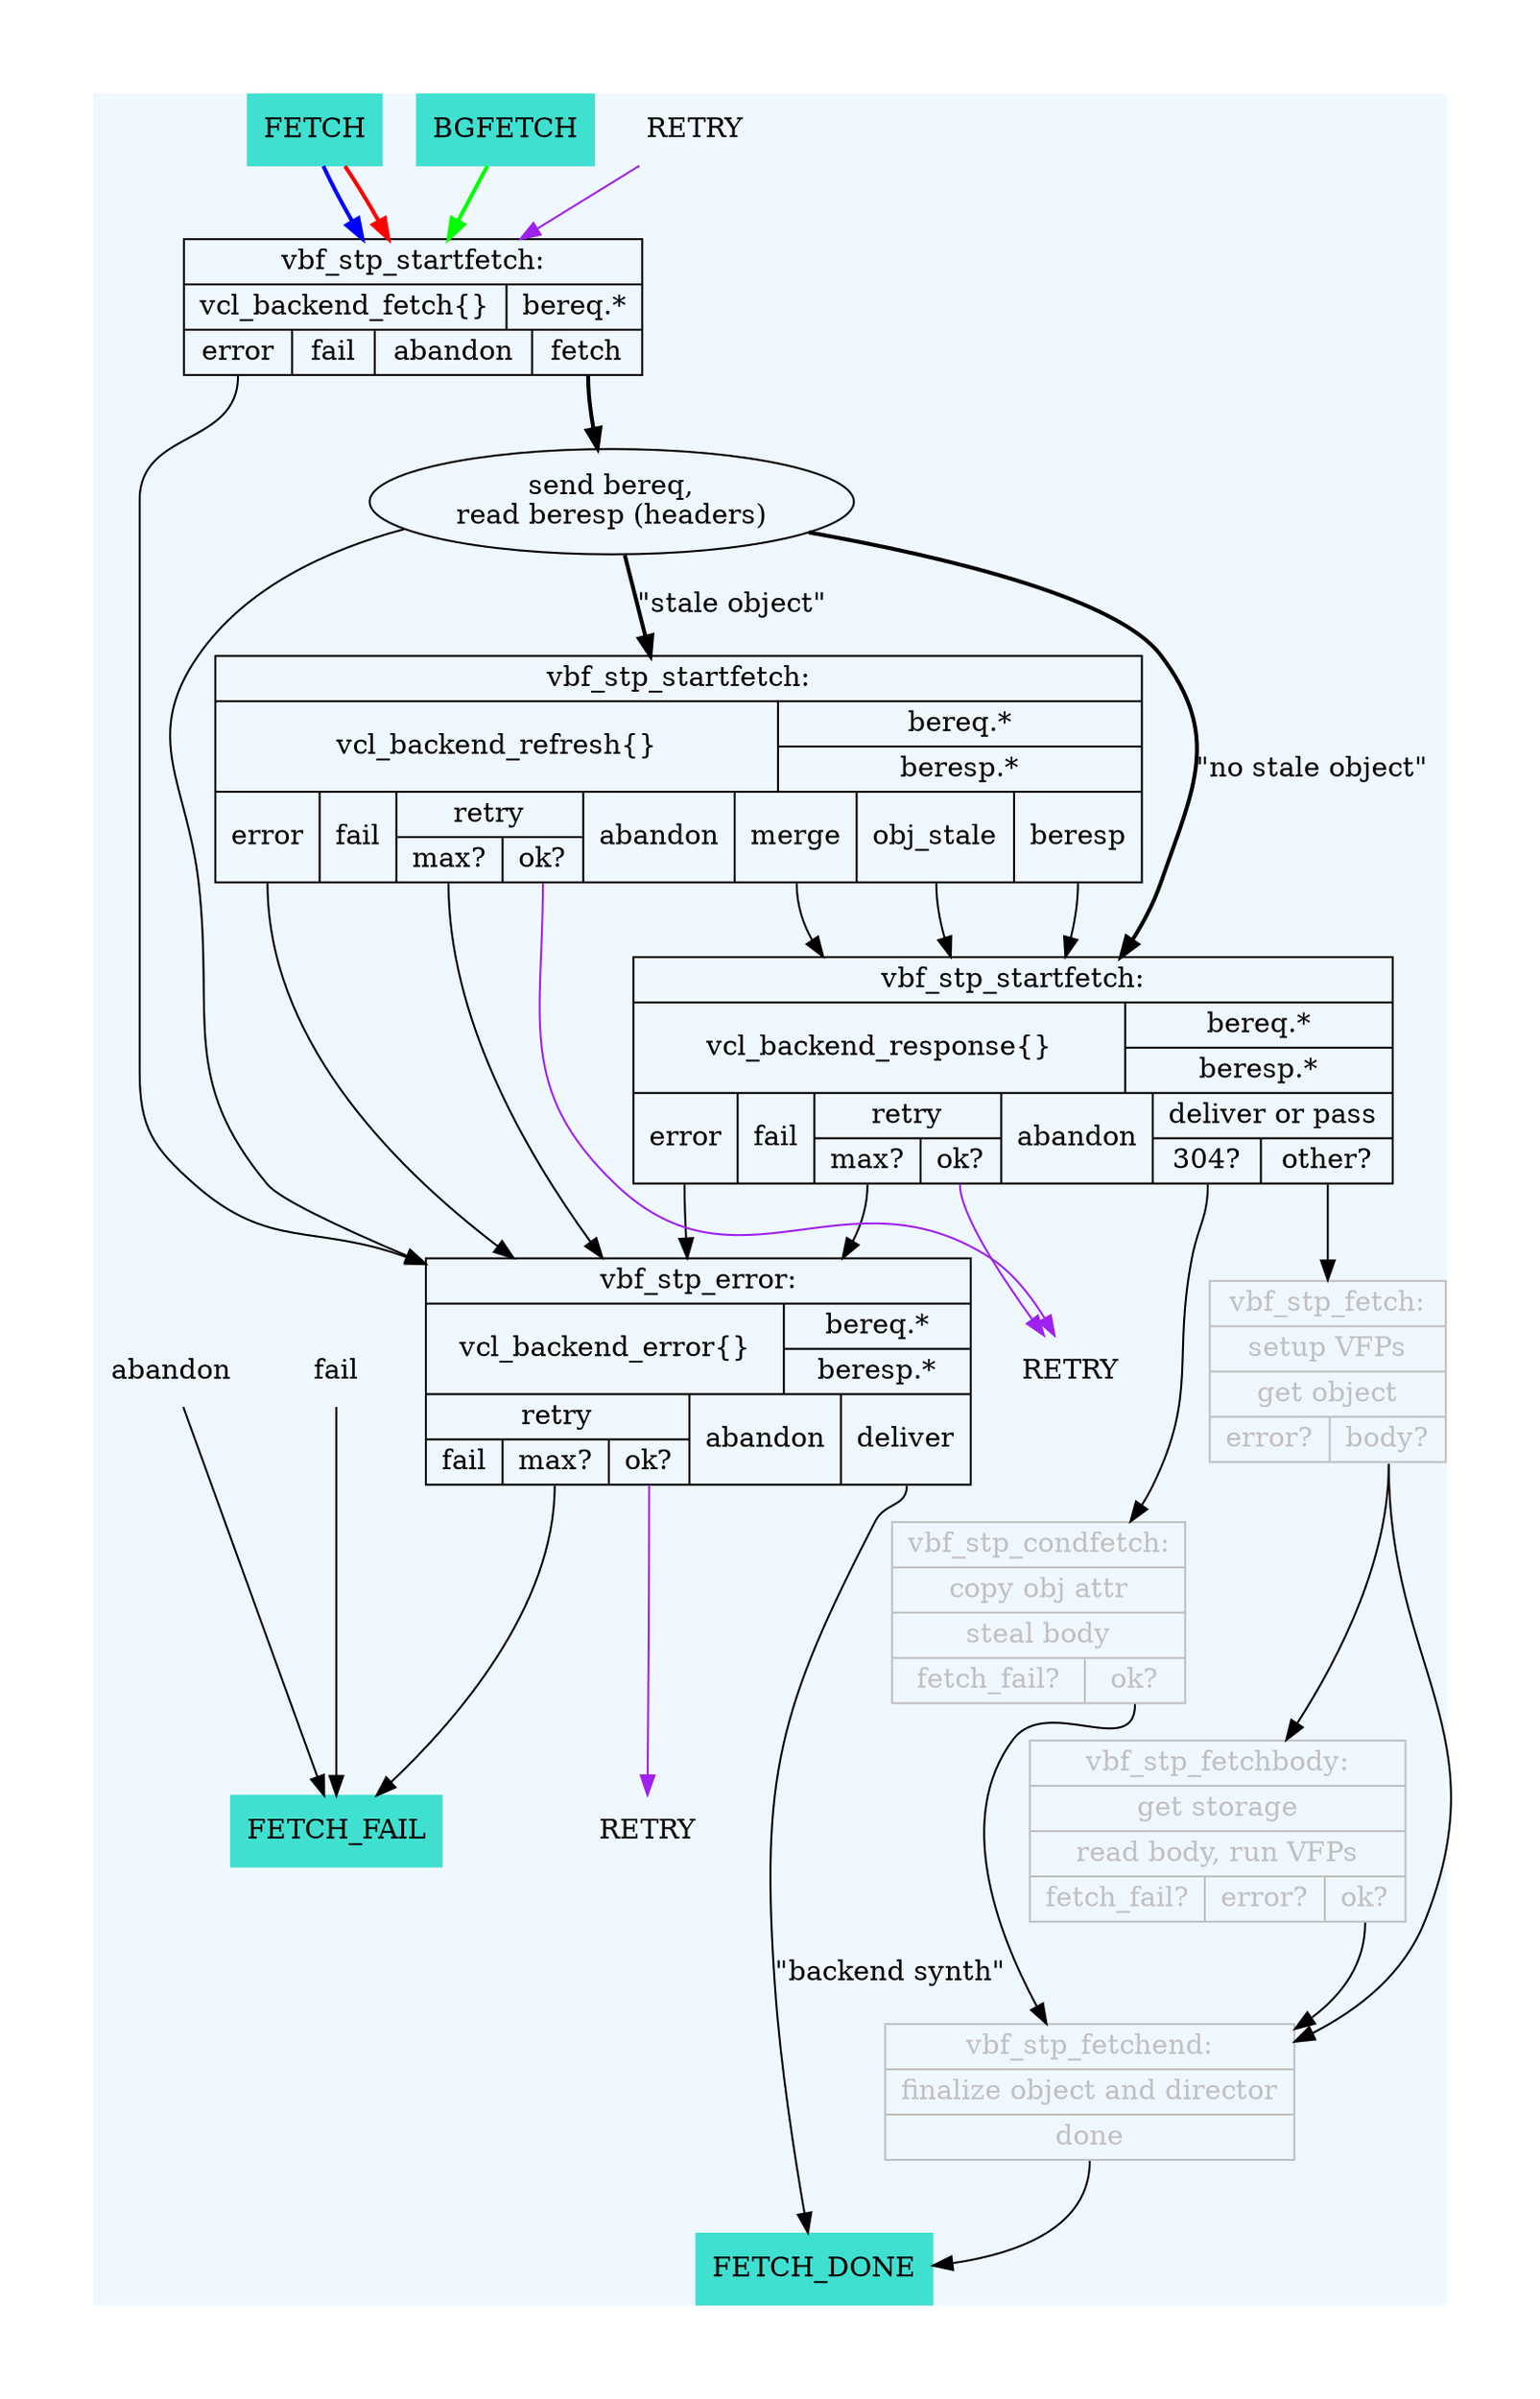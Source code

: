 /*
 * we should format labels in a readable form like
 *			    label="
 *			    {vbf_stp_startfetch:|
 *				    {vcl_backend_fetch\{\}|bereq.*}|
 *				    {abandon|
 *					    <fetch>fetch}}"
 *
 * <rant>
 * ... but some servers in the v-c.o build farm use old graphviz 2.26.3
 * which cannot handle labels with additional whitespace properly, so
 * for the time being we need to fall back into dark middle ages and
 * use illegibly long lines
 * </rant>
 * -- slink 20141013
 */

digraph cache_fetch {
	margin="0.5"
	center="1"

	/*** cache_fetch.c ***/
	subgraph cluster_backend {
		style=filled
		color=aliceblue
		RETRY [shape=plaintext]
		v_b_f_BGFETCH [label="BGFETCH",
			       shape=box,
			       style=filled,
			       color=turquoise]
		v_b_f_FETCH [label="FETCH",
			       shape=box,
			       style=filled,
			       color=turquoise]
		v_b_f_BGFETCH -> v_b_f [style=bold,color=green]
		v_b_f_FETCH -> v_b_f [style=bold,color=blue]
		v_b_f_FETCH -> v_b_f [style=bold,color=red]
		RETRY -> v_b_f [color=purple]
		/* vbf_stp_startfetch() */
		v_b_f [
			    shape=record
			    label="{vbf_stp_startfetch:|{vcl_backend_fetch\{\}|bereq.*}|{<error>error|fail|abandon|<fetch>fetch}}"
		]
		v_b_f:error:s -> v_b_e
		v_b_f:fetch:s -> v_b_hdrs [style=bold]
		v_b_hdrs [ label="send bereq,\nread beresp (headers)"]
		v_b_hdrs -> v_b_r [label="\"no stale object\""] [style=bold]
		v_b_hdrs -> v_b_e
		v_b_hdrs -> v_b_refresh [label="\"stale object\""] [style=bold]

		v_b_refresh [
			    shape=record
			    label="{vbf_stp_startfetch:|{vcl_backend_refresh\{\}|{bereq.*|beresp.*}}|{<error>error|fail|{retry|{<max>max?|<retry>ok?}}|abandon|<merge>merge|<stale>obj_stale|<beresp>beresp}}"
		]
		v_b_refresh:error:s -> v_b_e
		v_b_refresh:retry -> v_b_r_retry [color=purple]
		v_b_refresh:max -> v_b_e

		v_b_refresh:merge -> v_b_r
		v_b_refresh:beresp -> v_b_r
		v_b_refresh:stale -> v_b_r

		v_b_r [
			    shape=record
			    label="{vbf_stp_startfetch:|{vcl_backend_response\{\}|{bereq.*|beresp.*}}|{<error>error|fail|{retry|{<max>max?|<retry>ok?}}|abandon|{deliver or pass|{<fetch_304>304?|<non_304>other?}}}}"
		]
		v_b_r:error:s -> v_b_e
		v_b_r:retry -> v_b_r_retry [color=purple]
		v_b_r:max -> v_b_e
		v_b_r:fetch_304:s -> vbf_stp_condfetch
		v_b_r:non_304:s -> vbf_stp_fetch

		v_b_r_retry [label="RETRY",shape=plaintext]

		vbf_stp_fetchbody [
			       shape=record
			       fontcolor=grey
			       color=grey
			       label="{vbf_stp_fetchbody:|get storage|read body, run VFPs|{fetch_fail?|error?|<ok>ok?}}"
			       ]
		vbf_stp_fetchbody:ok:s -> vbf_stp_fetchend

		vbf_stp_fetch [
			       shape=record
			       fontcolor=grey
			       color=grey
			       label="{vbf_stp_fetch:|setup VFPs|get object|{error?|<body>body?}}"
			       ]
		vbf_stp_fetch:body:s -> vbf_stp_fetchbody
		vbf_stp_fetch:body:s -> vbf_stp_fetchend

		vbf_stp_fetchend [
			       shape=record
			       fontcolor=grey
			       color=grey
			       label="{vbf_stp_fetchend:|finalize object and director|<done>done}"
			       ]
		vbf_stp_fetchend:done:s -> FETCH_DONE

		vbf_stp_condfetch [
			       shape=record
			       fontcolor=grey
			       color=grey
			       label="{vbf_stp_condfetch:|copy obj attr|steal body|{fetch_fail?|<ok>ok?}}"

		]
		vbf_stp_condfetch:ok:s -> vbf_stp_fetchend

		fail [shape=plaintext]
		fail -> FETCH_FAIL

		/* vbf_stp_error */
		v_b_e [
			    shape=record
			    label="{vbf_stp_error:|{vcl_backend_error\{\}|{bereq.*|beresp.*}}|{{retry|{<fail>fail|<max>max?|<retry>ok?}}|abandon|<deliver>deliver}}}"
			    ]
		// v_b_e:deliver aka "backend synth" - goes into cache
		v_b_e:deliver -> FETCH_DONE [label="\"backend synth\""]
		v_b_e:retry -> v_b_e_retry [color=purple]
		v_b_e_retry [label="RETRY",shape=plaintext]
		v_b_e:max:s -> FETCH_FAIL

		v_b_e_retry [label="RETRY",shape=plaintext]

		FETCH_DONE [label="FETCH_DONE",
			    shape=box,style=filled,color=turquoise]

		abandon [shape=plaintext]
		abandon -> FETCH_FAIL
		// F_STP_FAIL
		FETCH_FAIL [label="FETCH_FAIL",
			    shape=box,style=filled,color=turquoise]
	}
}
